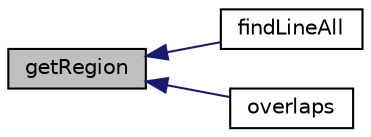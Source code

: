 digraph "getRegion"
{
  bgcolor="transparent";
  edge [fontname="Helvetica",fontsize="10",labelfontname="Helvetica",labelfontsize="10"];
  node [fontname="Helvetica",fontsize="10",shape=record];
  rankdir="LR";
  Node132 [label="getRegion",height=0.2,width=0.4,color="black", fillcolor="grey75", style="filled", fontcolor="black"];
  Node132 -> Node133 [dir="back",color="midnightblue",fontsize="10",style="solid",fontname="Helvetica"];
  Node133 [label="findLineAll",height=0.2,width=0.4,color="black",URL="$a26349.html#ae09d8175a17fc501716d4908c3b8188c",tooltip="Get all intersections in order from start to end. "];
  Node132 -> Node134 [dir="back",color="midnightblue",fontsize="10",style="solid",fontname="Helvetica"];
  Node134 [label="overlaps",height=0.2,width=0.4,color="black",URL="$a26349.html#a08f2ea4b6bed9e040b0e13009dfcc7b3",tooltip="Does any part of the surface overlap the supplied bound box? "];
}
